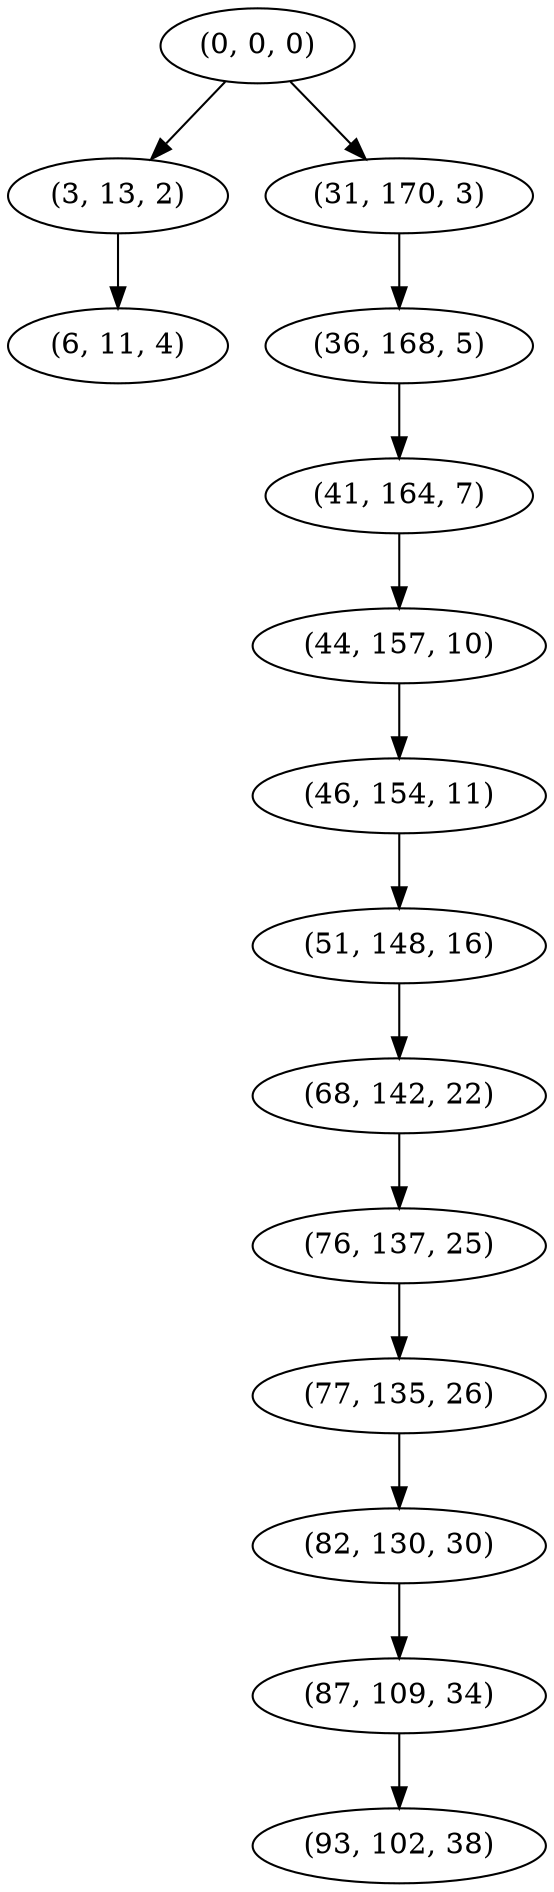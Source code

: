 digraph tree {
    "(0, 0, 0)";
    "(3, 13, 2)";
    "(6, 11, 4)";
    "(31, 170, 3)";
    "(36, 168, 5)";
    "(41, 164, 7)";
    "(44, 157, 10)";
    "(46, 154, 11)";
    "(51, 148, 16)";
    "(68, 142, 22)";
    "(76, 137, 25)";
    "(77, 135, 26)";
    "(82, 130, 30)";
    "(87, 109, 34)";
    "(93, 102, 38)";
    "(0, 0, 0)" -> "(3, 13, 2)";
    "(0, 0, 0)" -> "(31, 170, 3)";
    "(3, 13, 2)" -> "(6, 11, 4)";
    "(31, 170, 3)" -> "(36, 168, 5)";
    "(36, 168, 5)" -> "(41, 164, 7)";
    "(41, 164, 7)" -> "(44, 157, 10)";
    "(44, 157, 10)" -> "(46, 154, 11)";
    "(46, 154, 11)" -> "(51, 148, 16)";
    "(51, 148, 16)" -> "(68, 142, 22)";
    "(68, 142, 22)" -> "(76, 137, 25)";
    "(76, 137, 25)" -> "(77, 135, 26)";
    "(77, 135, 26)" -> "(82, 130, 30)";
    "(82, 130, 30)" -> "(87, 109, 34)";
    "(87, 109, 34)" -> "(93, 102, 38)";
}
